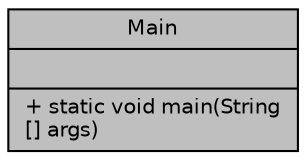 digraph "Main"
{
 // LATEX_PDF_SIZE
  edge [fontname="Helvetica",fontsize="10",labelfontname="Helvetica",labelfontsize="10"];
  node [fontname="Helvetica",fontsize="10",shape=record];
  Node1 [label="{Main\n||+ static void main(String\l[] args)\l}",height=0.2,width=0.4,color="black", fillcolor="grey75", style="filled", fontcolor="black",tooltip=" "];
}
